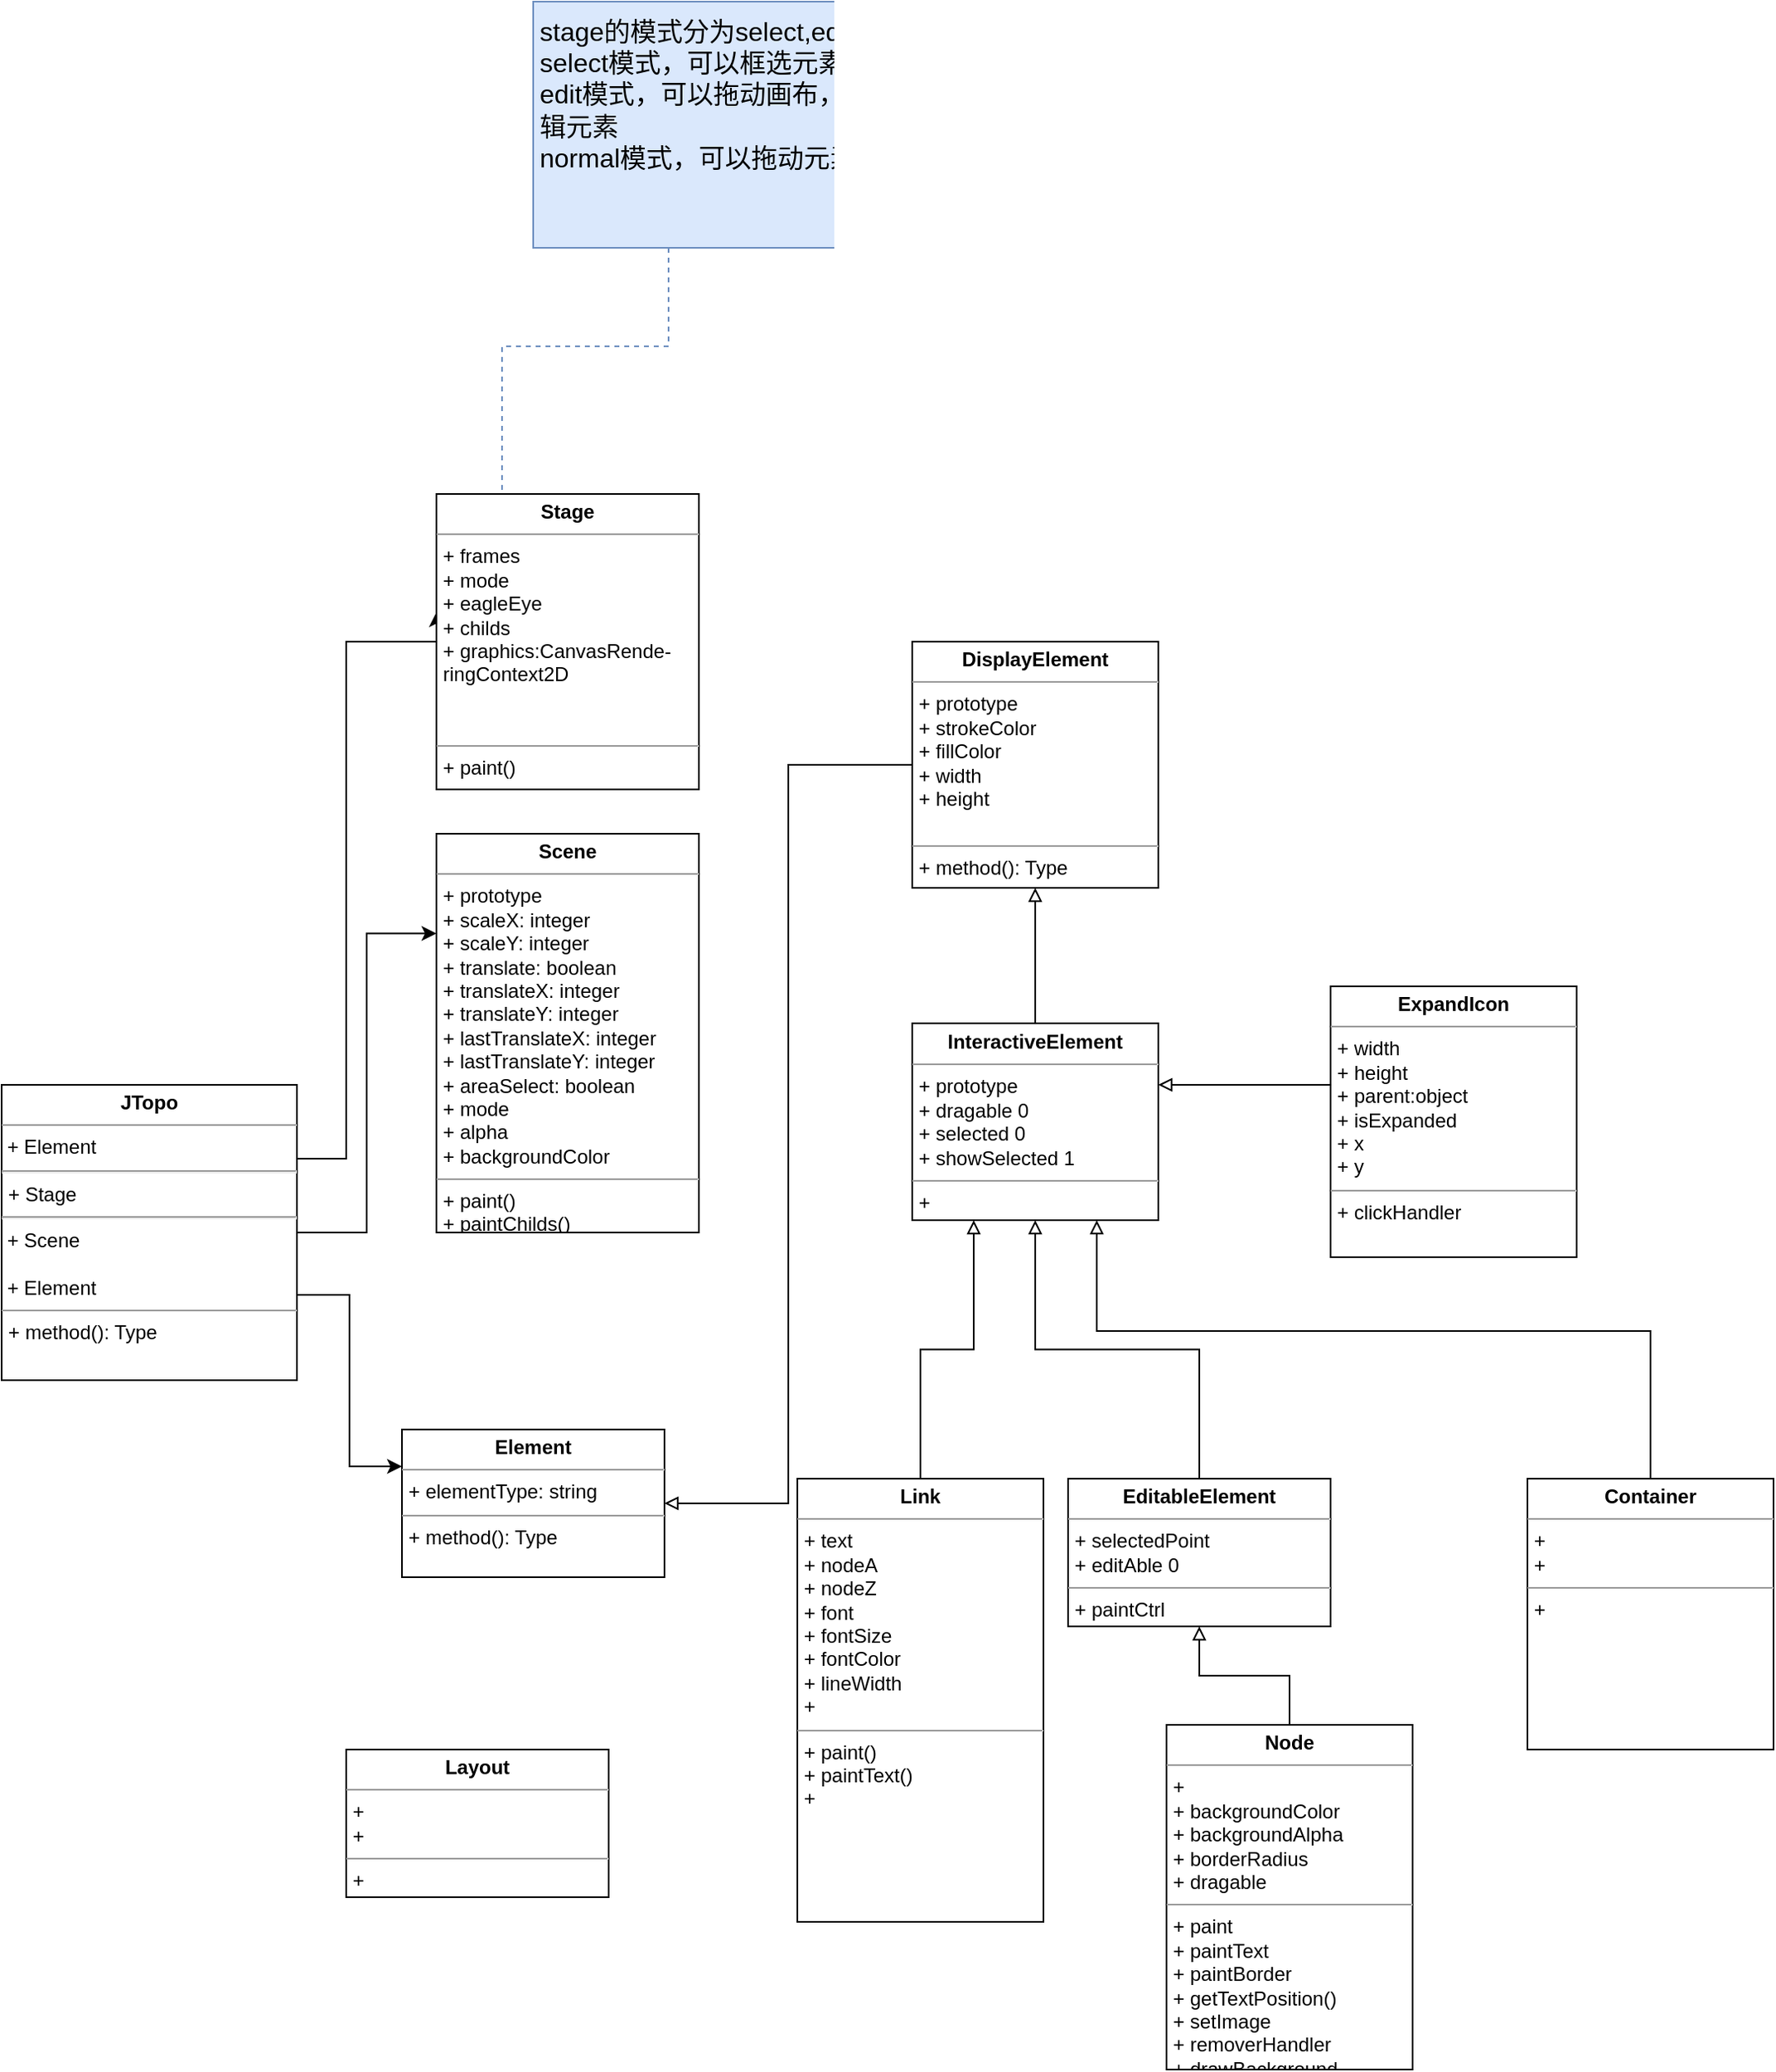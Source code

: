 <mxfile version="17.2.4" type="github">
  <diagram id="dJBsx4O1nZzHeu0fgfRI" name="v0.48.1">
    <mxGraphModel dx="986" dy="1735" grid="1" gridSize="30" guides="1" tooltips="1" connect="1" arrows="1" fold="1" page="1" pageScale="1" pageWidth="827" pageHeight="1169" background="none" math="0" shadow="0">
      <root>
        <mxCell id="0" />
        <mxCell id="1" parent="0" />
        <mxCell id="udzm1Mu4DVqetjzfQplh-1" value="&lt;p style=&quot;margin: 0px ; margin-top: 4px ; text-align: center&quot;&gt;&lt;b&gt;Scene&lt;/b&gt;&lt;/p&gt;&lt;hr size=&quot;1&quot;&gt;&lt;p style=&quot;margin: 0px ; margin-left: 4px&quot;&gt;+ prototype&lt;/p&gt;&lt;p style=&quot;margin: 0px ; margin-left: 4px&quot;&gt;&lt;span&gt;+ scaleX: integer&lt;/span&gt;&lt;br&gt;&lt;/p&gt;&lt;p style=&quot;margin: 0px ; margin-left: 4px&quot;&gt;+ scaleY: integer&lt;/p&gt;&lt;p style=&quot;margin: 0px ; margin-left: 4px&quot;&gt;+ translate: boolean&lt;/p&gt;&lt;p style=&quot;margin: 0px ; margin-left: 4px&quot;&gt;+ translateX: integer&lt;/p&gt;&lt;p style=&quot;margin: 0px ; margin-left: 4px&quot;&gt;+ translateY: integer&lt;br&gt;&lt;/p&gt;&lt;p style=&quot;margin: 0px ; margin-left: 4px&quot;&gt;+ lastTranslateX: integer&lt;br&gt;&lt;/p&gt;&lt;p style=&quot;margin: 0px ; margin-left: 4px&quot;&gt;+ lastTranslateY: integer&lt;br&gt;&lt;/p&gt;&lt;p style=&quot;margin: 0px ; margin-left: 4px&quot;&gt;+ areaSelect: boolean&lt;/p&gt;&lt;p style=&quot;margin: 0px ; margin-left: 4px&quot;&gt;+ mode&lt;/p&gt;&lt;p style=&quot;margin: 0px ; margin-left: 4px&quot;&gt;+ alpha&lt;br&gt;&lt;/p&gt;&lt;p style=&quot;margin: 0px ; margin-left: 4px&quot;&gt;+ backgroundColor&lt;br&gt;&lt;/p&gt;&lt;hr size=&quot;1&quot;&gt;&lt;p style=&quot;margin: 0px ; margin-left: 4px&quot;&gt;+ paint()&lt;/p&gt;&lt;p style=&quot;margin: 0px ; margin-left: 4px&quot;&gt;+ paintChilds()&lt;/p&gt;" style="verticalAlign=top;align=left;overflow=fill;fontSize=12;fontFamily=Helvetica;html=1;" parent="1" vertex="1">
          <mxGeometry x="355" y="207" width="160" height="243" as="geometry" />
        </mxCell>
        <mxCell id="udzm1Mu4DVqetjzfQplh-4" value="&lt;p style=&quot;margin: 0px ; margin-top: 4px ; text-align: center&quot;&gt;&lt;b&gt;Element&lt;/b&gt;&lt;/p&gt;&lt;hr size=&quot;1&quot;&gt;&lt;p style=&quot;margin: 0px ; margin-left: 4px&quot;&gt;+ elementType: string&lt;/p&gt;&lt;hr size=&quot;1&quot;&gt;&lt;p style=&quot;margin: 0px ; margin-left: 4px&quot;&gt;+ method(): Type&lt;/p&gt;" style="verticalAlign=top;align=left;overflow=fill;fontSize=12;fontFamily=Helvetica;html=1;" parent="1" vertex="1">
          <mxGeometry x="334" y="570" width="160" height="90" as="geometry" />
        </mxCell>
        <mxCell id="udzm1Mu4DVqetjzfQplh-9" style="edgeStyle=orthogonalEdgeStyle;rounded=0;orthogonalLoop=1;jettySize=auto;html=1;exitX=1;exitY=0.711;exitDx=0;exitDy=0;entryX=0;entryY=0.25;entryDx=0;entryDy=0;exitPerimeter=0;" parent="1" source="udzm1Mu4DVqetjzfQplh-6" target="udzm1Mu4DVqetjzfQplh-4" edge="1">
          <mxGeometry relative="1" as="geometry" />
        </mxCell>
        <mxCell id="udzm1Mu4DVqetjzfQplh-11" style="edgeStyle=orthogonalEdgeStyle;rounded=0;orthogonalLoop=1;jettySize=auto;html=1;entryX=0;entryY=0.25;entryDx=0;entryDy=0;" parent="1" source="udzm1Mu4DVqetjzfQplh-6" target="udzm1Mu4DVqetjzfQplh-1" edge="1">
          <mxGeometry relative="1" as="geometry" />
        </mxCell>
        <mxCell id="cU1L_D_72BI2gZXMQlzF-6" style="edgeStyle=orthogonalEdgeStyle;rounded=0;orthogonalLoop=1;jettySize=auto;html=1;exitX=1;exitY=0.25;exitDx=0;exitDy=0;entryX=0;entryY=0.4;entryDx=0;entryDy=0;entryPerimeter=0;" parent="1" source="udzm1Mu4DVqetjzfQplh-6" target="wFrleSMICrfKURf7I-VC-1" edge="1">
          <mxGeometry relative="1" as="geometry">
            <Array as="points">
              <mxPoint x="300" y="405" />
              <mxPoint x="300" y="90" />
            </Array>
          </mxGeometry>
        </mxCell>
        <mxCell id="udzm1Mu4DVqetjzfQplh-6" value="&lt;p style=&quot;margin: 0px ; margin-top: 4px ; text-align: center&quot;&gt;&lt;b&gt;JTopo&lt;/b&gt;&lt;/p&gt;&lt;hr size=&quot;1&quot;&gt;&amp;nbsp;+ Element&lt;hr&gt;&lt;p style=&quot;margin: 0px ; margin-left: 4px&quot;&gt;+ Stage&lt;/p&gt;&lt;hr&gt;&amp;nbsp;+ Scene&lt;br&gt;&lt;br&gt;&amp;nbsp;+ Element&lt;br&gt;&lt;hr size=&quot;1&quot;&gt;&lt;p style=&quot;margin: 0px ; margin-left: 4px&quot;&gt;+ method(): Type&lt;/p&gt;" style="verticalAlign=top;align=left;overflow=fill;fontSize=12;fontFamily=Helvetica;html=1;" parent="1" vertex="1">
          <mxGeometry x="90" y="360" width="180" height="180" as="geometry" />
        </mxCell>
        <mxCell id="wFrleSMICrfKURf7I-VC-1" value="&lt;p style=&quot;margin: 0px ; margin-top: 4px ; text-align: center&quot;&gt;&lt;b&gt;Stage&lt;/b&gt;&lt;/p&gt;&lt;hr size=&quot;1&quot;&gt;&lt;p style=&quot;margin: 0px ; margin-left: 4px&quot;&gt;+ frames&lt;/p&gt;&lt;p style=&quot;margin: 0px ; margin-left: 4px&quot;&gt;+ mode&lt;/p&gt;&lt;p style=&quot;margin: 0px ; margin-left: 4px&quot;&gt;+ eagleEye&lt;/p&gt;&lt;p style=&quot;margin: 0px ; margin-left: 4px&quot;&gt;+ childs&lt;/p&gt;&lt;p style=&quot;margin: 0px ; margin-left: 4px&quot;&gt;+ graphics:CanvasRende-&lt;/p&gt;&lt;p style=&quot;margin: 0px ; margin-left: 4px&quot;&gt;ringContext2D&lt;/p&gt;&lt;p style=&quot;margin: 0px ; margin-left: 4px&quot;&gt;&lt;br&gt;&lt;/p&gt;&lt;p style=&quot;margin: 0px ; margin-left: 4px&quot;&gt;&lt;br&gt;&lt;/p&gt;&lt;hr size=&quot;1&quot;&gt;&lt;p style=&quot;margin: 0px ; margin-left: 4px&quot;&gt;+ paint()&lt;/p&gt;" style="verticalAlign=top;align=left;overflow=fill;fontSize=12;fontFamily=Helvetica;html=1;" parent="1" vertex="1">
          <mxGeometry x="355" width="160" height="180" as="geometry" />
        </mxCell>
        <mxCell id="v_xgdWO8pS6HKoa2RD3T-2" style="edgeStyle=orthogonalEdgeStyle;rounded=0;orthogonalLoop=1;jettySize=auto;html=1;entryX=0.25;entryY=1;entryDx=0;entryDy=0;endArrow=block;endFill=0;" edge="1" parent="1" source="wFrleSMICrfKURf7I-VC-2" target="wFrleSMICrfKURf7I-VC-5">
          <mxGeometry relative="1" as="geometry" />
        </mxCell>
        <mxCell id="wFrleSMICrfKURf7I-VC-2" value="&lt;p style=&quot;margin: 0px ; margin-top: 4px ; text-align: center&quot;&gt;&lt;b&gt;Link&lt;/b&gt;&lt;/p&gt;&lt;hr size=&quot;1&quot;&gt;&lt;p style=&quot;margin: 0px ; margin-left: 4px&quot;&gt;+ text&lt;/p&gt;&lt;p style=&quot;margin: 0px ; margin-left: 4px&quot;&gt;+ nodeA&lt;/p&gt;&lt;p style=&quot;margin: 0px ; margin-left: 4px&quot;&gt;+ nodeZ&amp;nbsp;&amp;nbsp;&lt;/p&gt;&lt;p style=&quot;margin: 0px ; margin-left: 4px&quot;&gt;+ font&lt;/p&gt;&lt;p style=&quot;margin: 0px ; margin-left: 4px&quot;&gt;+ fontSize&lt;/p&gt;&lt;p style=&quot;margin: 0px ; margin-left: 4px&quot;&gt;+ fontColor&lt;/p&gt;&lt;p style=&quot;margin: 0px ; margin-left: 4px&quot;&gt;+ lineWidth&amp;nbsp;&lt;/p&gt;&lt;p style=&quot;margin: 0px ; margin-left: 4px&quot;&gt;+&amp;nbsp;&lt;/p&gt;&lt;hr size=&quot;1&quot;&gt;&lt;p style=&quot;margin: 0px ; margin-left: 4px&quot;&gt;+ paint()&lt;/p&gt;&lt;p style=&quot;margin: 0px ; margin-left: 4px&quot;&gt;+ paintText()&lt;/p&gt;&lt;p style=&quot;margin: 0px ; margin-left: 4px&quot;&gt;+&amp;nbsp;&lt;/p&gt;" style="verticalAlign=top;align=left;overflow=fill;fontSize=12;fontFamily=Helvetica;html=1;" parent="1" vertex="1">
          <mxGeometry x="575" y="600" width="150" height="270" as="geometry" />
        </mxCell>
        <mxCell id="wFrleSMICrfKURf7I-VC-6" value="" style="edgeStyle=orthogonalEdgeStyle;rounded=0;orthogonalLoop=1;jettySize=auto;html=1;exitX=0.5;exitY=0;exitDx=0;exitDy=0;entryX=0.5;entryY=1;entryDx=0;entryDy=0;endArrow=block;endFill=0;" parent="1" source="wFrleSMICrfKURf7I-VC-5" target="wFrleSMICrfKURf7I-VC-7" edge="1">
          <mxGeometry relative="1" as="geometry">
            <mxPoint x="600" y="492" as="targetPoint" />
          </mxGeometry>
        </mxCell>
        <mxCell id="wFrleSMICrfKURf7I-VC-5" value="&lt;p style=&quot;margin: 0px ; margin-top: 4px ; text-align: center&quot;&gt;&lt;b&gt;InteractiveElement&lt;/b&gt;&lt;/p&gt;&lt;hr size=&quot;1&quot;&gt;&lt;p style=&quot;margin: 0px ; margin-left: 4px&quot;&gt;+ prototype&lt;/p&gt;&lt;p style=&quot;margin: 0px ; margin-left: 4px&quot;&gt;+ dragable 0&lt;/p&gt;&lt;p style=&quot;margin: 0px ; margin-left: 4px&quot;&gt;+ selected 0&lt;/p&gt;&lt;p style=&quot;margin: 0px ; margin-left: 4px&quot;&gt;+ showSelected 1&lt;/p&gt;&lt;hr size=&quot;1&quot;&gt;&lt;p style=&quot;margin: 0px ; margin-left: 4px&quot;&gt;+&amp;nbsp;&lt;/p&gt;" style="verticalAlign=top;align=left;overflow=fill;fontSize=12;fontFamily=Helvetica;html=1;" parent="1" vertex="1">
          <mxGeometry x="645" y="322.5" width="150" height="120" as="geometry" />
        </mxCell>
        <mxCell id="wFrleSMICrfKURf7I-VC-9" style="edgeStyle=orthogonalEdgeStyle;rounded=0;orthogonalLoop=1;jettySize=auto;html=1;exitX=0;exitY=0.5;exitDx=0;exitDy=0;endArrow=block;endFill=0;entryX=1;entryY=0.5;entryDx=0;entryDy=0;" parent="1" source="wFrleSMICrfKURf7I-VC-7" target="udzm1Mu4DVqetjzfQplh-4" edge="1">
          <mxGeometry relative="1" as="geometry">
            <mxPoint x="480" y="593" as="targetPoint" />
          </mxGeometry>
        </mxCell>
        <mxCell id="wFrleSMICrfKURf7I-VC-7" value="&lt;p style=&quot;margin: 0px ; margin-top: 4px ; text-align: center&quot;&gt;&lt;b&gt;DisplayElement&lt;/b&gt;&lt;/p&gt;&lt;hr size=&quot;1&quot;&gt;&lt;p style=&quot;margin: 0px ; margin-left: 4px&quot;&gt;+ prototype&lt;/p&gt;&lt;p style=&quot;margin: 0px ; margin-left: 4px&quot;&gt;+ strokeColor&lt;/p&gt;&lt;p style=&quot;margin: 0px ; margin-left: 4px&quot;&gt;+ fillColor&lt;/p&gt;&lt;p style=&quot;margin: 0px ; margin-left: 4px&quot;&gt;+ width&lt;/p&gt;&lt;p style=&quot;margin: 0px ; margin-left: 4px&quot;&gt;+ height&lt;/p&gt;&lt;p style=&quot;margin: 0px ; margin-left: 4px&quot;&gt;&lt;br&gt;&lt;/p&gt;&lt;hr size=&quot;1&quot;&gt;&lt;p style=&quot;margin: 0px ; margin-left: 4px&quot;&gt;+ method(): Type&lt;/p&gt;" style="verticalAlign=top;align=left;overflow=fill;fontSize=12;fontFamily=Helvetica;html=1;" parent="1" vertex="1">
          <mxGeometry x="645" y="90" width="150" height="150" as="geometry" />
        </mxCell>
        <mxCell id="cU1L_D_72BI2gZXMQlzF-1" style="edgeStyle=orthogonalEdgeStyle;rounded=0;orthogonalLoop=1;jettySize=auto;html=1;exitX=0.5;exitY=0;exitDx=0;exitDy=0;entryX=0.5;entryY=1;entryDx=0;entryDy=0;endArrow=block;endFill=0;" parent="1" source="wFrleSMICrfKURf7I-VC-8" target="wFrleSMICrfKURf7I-VC-5" edge="1">
          <mxGeometry relative="1" as="geometry" />
        </mxCell>
        <mxCell id="wFrleSMICrfKURf7I-VC-8" value="&lt;p style=&quot;margin: 0px ; margin-top: 4px ; text-align: center&quot;&gt;&lt;b&gt;EditableElement&lt;/b&gt;&lt;/p&gt;&lt;hr size=&quot;1&quot;&gt;&lt;p style=&quot;margin: 0px ; margin-left: 4px&quot;&gt;+ selectedPoint&lt;/p&gt;&lt;p style=&quot;margin: 0px ; margin-left: 4px&quot;&gt;+ editAble 0&lt;/p&gt;&lt;hr size=&quot;1&quot;&gt;&lt;p style=&quot;margin: 0px ; margin-left: 4px&quot;&gt;+ paintCtrl&amp;nbsp;&lt;/p&gt;" style="verticalAlign=top;align=left;overflow=fill;fontSize=12;fontFamily=Helvetica;html=1;" parent="1" vertex="1">
          <mxGeometry x="740" y="600" width="160" height="90" as="geometry" />
        </mxCell>
        <mxCell id="inPPQYrgEC_dOLwyW2k9-1" style="edgeStyle=orthogonalEdgeStyle;rounded=0;orthogonalLoop=1;jettySize=auto;html=1;exitX=0.5;exitY=0;exitDx=0;exitDy=0;entryX=0.5;entryY=1;entryDx=0;entryDy=0;endArrow=block;endFill=0;endSize=6;" parent="1" source="z_XjH2AizJ-G1wBY0Lii-1" target="wFrleSMICrfKURf7I-VC-8" edge="1">
          <mxGeometry relative="1" as="geometry" />
        </mxCell>
        <mxCell id="z_XjH2AizJ-G1wBY0Lii-1" value="&lt;p style=&quot;margin: 0px ; margin-top: 4px ; text-align: center&quot;&gt;&lt;b&gt;Node&lt;/b&gt;&lt;/p&gt;&lt;hr size=&quot;1&quot;&gt;&lt;p style=&quot;margin: 0px ; margin-left: 4px&quot;&gt;+&amp;nbsp;&lt;/p&gt;&lt;p style=&quot;margin: 0px ; margin-left: 4px&quot;&gt;+ backgroundColor&lt;/p&gt;&lt;p style=&quot;margin: 0px ; margin-left: 4px&quot;&gt;+ backgroundAlpha&lt;br&gt;&lt;/p&gt;&lt;p style=&quot;margin: 0px ; margin-left: 4px&quot;&gt;+ borderRadius&amp;nbsp;&lt;/p&gt;&lt;p style=&quot;margin: 0px ; margin-left: 4px&quot;&gt;+ dragable&lt;/p&gt;&lt;hr size=&quot;1&quot;&gt;&lt;p style=&quot;margin: 0px ; margin-left: 4px&quot;&gt;+ paint&lt;/p&gt;&lt;p style=&quot;margin: 0px ; margin-left: 4px&quot;&gt;+ paintText&lt;/p&gt;&lt;p style=&quot;margin: 0px ; margin-left: 4px&quot;&gt;+ paintBorder&lt;/p&gt;&lt;p style=&quot;margin: 0px ; margin-left: 4px&quot;&gt;+ getTextPosition()&lt;/p&gt;&lt;p style=&quot;margin: 0px ; margin-left: 4px&quot;&gt;+ setImage&lt;/p&gt;&lt;p style=&quot;margin: 0px ; margin-left: 4px&quot;&gt;+ removerHandler&lt;/p&gt;&lt;p style=&quot;margin: 0px ; margin-left: 4px&quot;&gt;+ drawBackground&lt;/p&gt;" style="verticalAlign=top;align=left;overflow=fill;fontSize=12;fontFamily=Helvetica;html=1;" parent="1" vertex="1">
          <mxGeometry x="800" y="750" width="150" height="210" as="geometry" />
        </mxCell>
        <mxCell id="t4HWYBzLa3pP-0J2eb1T-4" style="edgeStyle=orthogonalEdgeStyle;rounded=0;orthogonalLoop=1;jettySize=auto;html=1;exitX=0.25;exitY=1;exitDx=0;exitDy=0;entryX=0.25;entryY=0;entryDx=0;entryDy=0;fontSize=16;endArrow=none;endFill=0;dashed=1;fillColor=#dae8fc;strokeColor=#6c8ebf;" parent="1" source="t4HWYBzLa3pP-0J2eb1T-2" target="wFrleSMICrfKURf7I-VC-1" edge="1">
          <mxGeometry relative="1" as="geometry">
            <Array as="points">
              <mxPoint x="497" y="-90" />
              <mxPoint x="395" y="-90" />
            </Array>
          </mxGeometry>
        </mxCell>
        <mxCell id="t4HWYBzLa3pP-0J2eb1T-2" value="&lt;font style=&quot;font-size: 16px&quot;&gt;stage的模式分为select,edit,normal.&lt;br&gt;select模式，可以框选元素，不能拖动画布&lt;br&gt;edit模式，可以拖动画布，不能框选，可以编辑元素&lt;br&gt;normal模式，可以拖动元素，不能编辑元素&lt;/font&gt;" style="text;html=1;align=left;verticalAlign=top;whiteSpace=wrap;rounded=0;fillColor=#dae8fc;strokeColor=#6c8ebf;spacingTop=4;spacingLeft=4;spacingBottom=4;spacingRight=4;spacing=0;" parent="1" vertex="1">
          <mxGeometry x="414" y="-300" width="330" height="150" as="geometry" />
        </mxCell>
        <mxCell id="husm3iDxZtlbr6guIBx0-2" style="edgeStyle=orthogonalEdgeStyle;rounded=0;orthogonalLoop=1;jettySize=auto;html=1;exitX=0;exitY=0.25;exitDx=0;exitDy=0;endArrow=block;endFill=0;" parent="1" source="husm3iDxZtlbr6guIBx0-1" target="wFrleSMICrfKURf7I-VC-5" edge="1">
          <mxGeometry relative="1" as="geometry">
            <Array as="points">
              <mxPoint x="900" y="360" />
            </Array>
          </mxGeometry>
        </mxCell>
        <mxCell id="husm3iDxZtlbr6guIBx0-1" value="&lt;p style=&quot;margin: 0px ; margin-top: 4px ; text-align: center&quot;&gt;&lt;b&gt;ExpandIcon&lt;/b&gt;&lt;/p&gt;&lt;hr size=&quot;1&quot;&gt;&lt;p style=&quot;margin: 0px ; margin-left: 4px&quot;&gt;+ width&lt;/p&gt;&lt;p style=&quot;margin: 0px ; margin-left: 4px&quot;&gt;+ height&lt;/p&gt;&lt;p style=&quot;margin: 0px ; margin-left: 4px&quot;&gt;+ parent:object&lt;br&gt;&lt;/p&gt;&lt;p style=&quot;margin: 0px ; margin-left: 4px&quot;&gt;+ isExpanded&lt;/p&gt;&lt;p style=&quot;margin: 0px ; margin-left: 4px&quot;&gt;+ x&lt;/p&gt;&lt;p style=&quot;margin: 0px ; margin-left: 4px&quot;&gt;+ y&lt;/p&gt;&lt;hr size=&quot;1&quot;&gt;&lt;p style=&quot;margin: 0px ; margin-left: 4px&quot;&gt;+ clickHandler&lt;/p&gt;" style="verticalAlign=top;align=left;overflow=fill;fontSize=12;fontFamily=Helvetica;html=1;" parent="1" vertex="1">
          <mxGeometry x="900" y="300" width="150" height="165" as="geometry" />
        </mxCell>
        <mxCell id="v_xgdWO8pS6HKoa2RD3T-4" style="edgeStyle=orthogonalEdgeStyle;rounded=0;orthogonalLoop=1;jettySize=auto;html=1;entryX=0.75;entryY=1;entryDx=0;entryDy=0;endArrow=block;endFill=0;" edge="1" parent="1" source="v_xgdWO8pS6HKoa2RD3T-3" target="wFrleSMICrfKURf7I-VC-5">
          <mxGeometry relative="1" as="geometry">
            <Array as="points">
              <mxPoint x="1095" y="510" />
              <mxPoint x="758" y="510" />
            </Array>
          </mxGeometry>
        </mxCell>
        <mxCell id="v_xgdWO8pS6HKoa2RD3T-3" value="&lt;p style=&quot;margin: 0px ; margin-top: 4px ; text-align: center&quot;&gt;&lt;b&gt;Container&lt;/b&gt;&lt;/p&gt;&lt;hr size=&quot;1&quot;&gt;&lt;p style=&quot;margin: 0px ; margin-left: 4px&quot;&gt;&lt;span&gt;+&amp;nbsp;&lt;/span&gt;&lt;br&gt;&lt;/p&gt;&lt;p style=&quot;margin: 0px ; margin-left: 4px&quot;&gt;&lt;span&gt;+&amp;nbsp;&lt;/span&gt;&lt;/p&gt;&lt;hr size=&quot;1&quot;&gt;&lt;p style=&quot;margin: 0px ; margin-left: 4px&quot;&gt;+&amp;nbsp;&lt;/p&gt;" style="verticalAlign=top;align=left;overflow=fill;fontSize=12;fontFamily=Helvetica;html=1;" vertex="1" parent="1">
          <mxGeometry x="1020" y="600" width="150" height="165" as="geometry" />
        </mxCell>
        <mxCell id="v_xgdWO8pS6HKoa2RD3T-5" value="&lt;p style=&quot;margin: 0px ; margin-top: 4px ; text-align: center&quot;&gt;&lt;b&gt;Layout&lt;/b&gt;&lt;/p&gt;&lt;hr size=&quot;1&quot;&gt;&lt;p style=&quot;margin: 0px ; margin-left: 4px&quot;&gt;+&amp;nbsp;&lt;/p&gt;&lt;p style=&quot;margin: 0px ; margin-left: 4px&quot;&gt;+&amp;nbsp;&lt;/p&gt;&lt;hr size=&quot;1&quot;&gt;&lt;p style=&quot;margin: 0px ; margin-left: 4px&quot;&gt;+&amp;nbsp;&lt;/p&gt;" style="verticalAlign=top;align=left;overflow=fill;fontSize=12;fontFamily=Helvetica;html=1;" vertex="1" parent="1">
          <mxGeometry x="300" y="765" width="160" height="90" as="geometry" />
        </mxCell>
      </root>
    </mxGraphModel>
  </diagram>
</mxfile>
